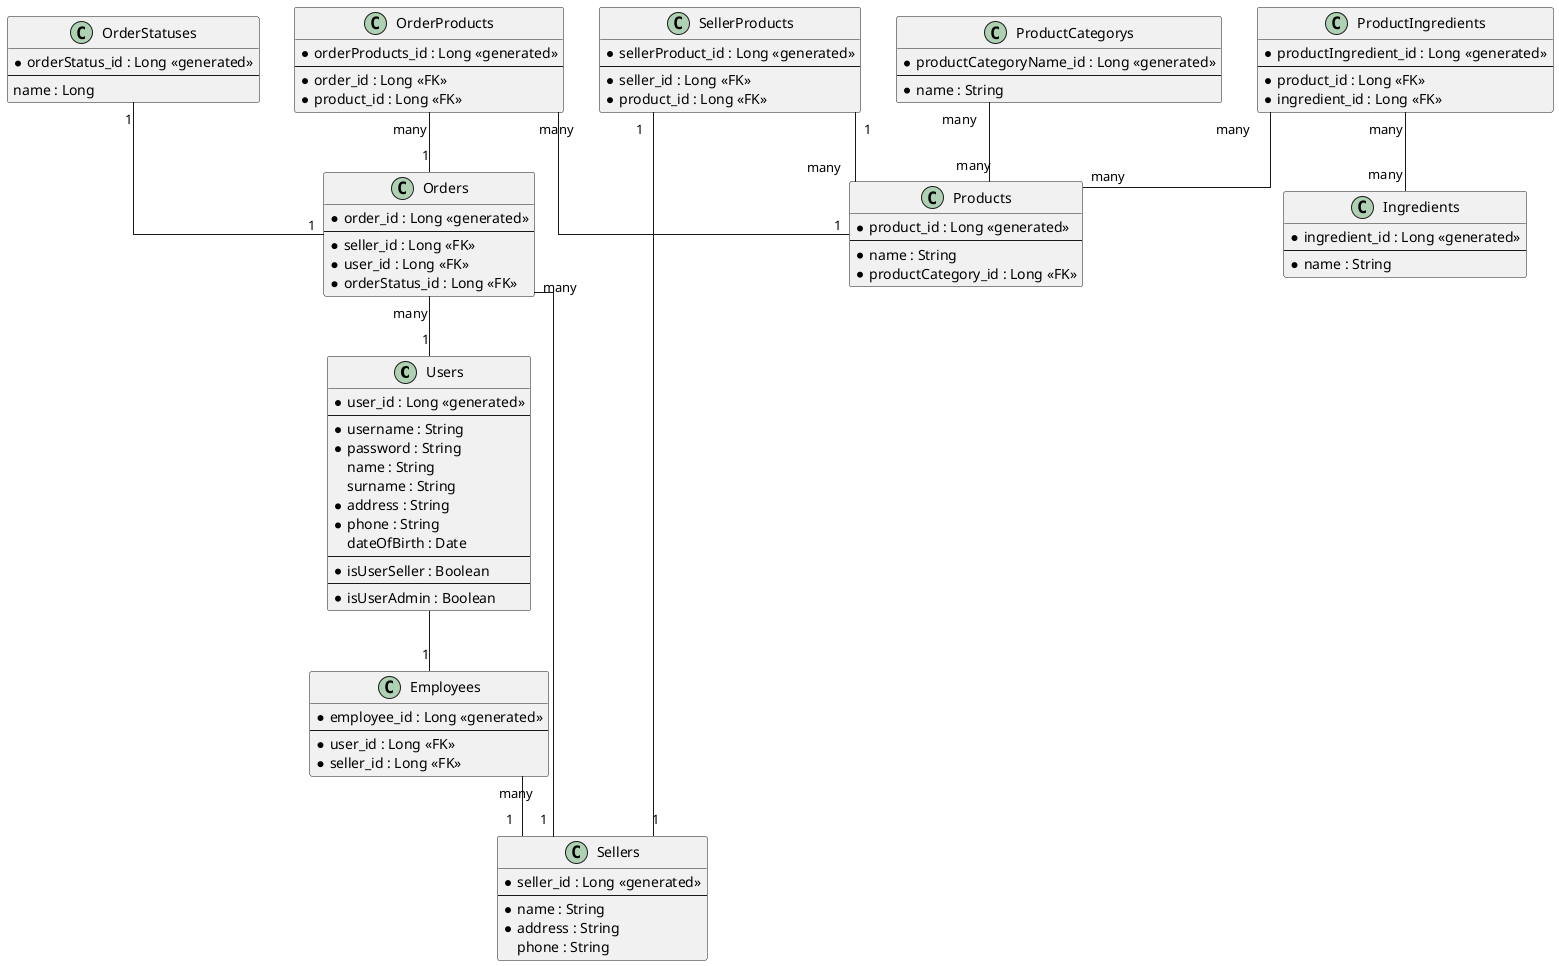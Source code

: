 @startuml

' Zero or One 	|o--
' Exactly One 	||--
' Zero or Many 	}o--
' One or Many 	}|--

' dot = mandatory field

' avoid problems with angled crows feet
skinparam linetype ortho

class "Users" {
    *user_id : Long <<generated>>
    --
    *username : String
    *password : String
    name : String
    surname : String
    *address : String
    *phone : String
    dateOfBirth : Date
    --
    *isUserSeller : Boolean
    --
    *isUserAdmin : Boolean
}

class "Sellers" {
    *seller_id : Long <<generated>>
    --
    *name : String
    *address : String
    phone : String
}

class "Employees" {
    *employee_id : Long <<generated>>
    --
    *user_id : Long <<FK>>
    *seller_id : Long <<FK>>
}

class "ProductCategorys" {
    *productCategoryName_id : Long <<generated>>
    --
    *name : String
}

class "Ingredients" {
    *ingredient_id : Long <<generated>>
    --
    *name : String
}

class "Products" {
    *product_id : Long <<generated>>
    --
    *name : String
    *productCategory_id : Long <<FK>>
}

class "ProductIngredients" {
    *productIngredient_id : Long <<generated>>
    --
    *product_id : Long <<FK>>
    *ingredient_id : Long <<FK>>
}

class "SellerProducts" {
    *sellerProduct_id : Long <<generated>>
    --
    *seller_id : Long <<FK>>
    *product_id : Long <<FK>>
}

class "OrderStatuses" {
    *orderStatus_id : Long <<generated>>
    --
    name : Long
}

class "Orders" {
    *order_id : Long <<generated>>
    --
    *seller_id : Long <<FK>>
    *user_id : Long <<FK>>
    *orderStatus_id : Long <<FK>>
}

class "OrderProducts" {
    *orderProducts_id : Long <<generated>>
    --
    *order_id : Long <<FK>>
    *product_id : Long <<FK>>
}

Users  -- "1" Employees
Employees "many" -- "1" Sellers

SellerProducts "1" -- "1" Sellers
SellerProducts "1" -- "many" Products

ProductIngredients "many" -- "many" Ingredients
ProductIngredients "many" -- "many" Products

ProductCategorys "many" -- "many" Products

OrderStatuses "1" -- "1" Orders
OrderProducts "many" -- "1" Orders
Orders "many" -- "1" Users
Orders "many" -- "1" Sellers

OrderProducts "many" -- "1" Products

'e01 }|..|| e02
'e01 }|..|| e03

'e02 }|..|| e05

'e02 }|..|| e04
'e03 }|..|| e04

'e02 }|..|| e06
'e03 }|..|| e06


@enduml
